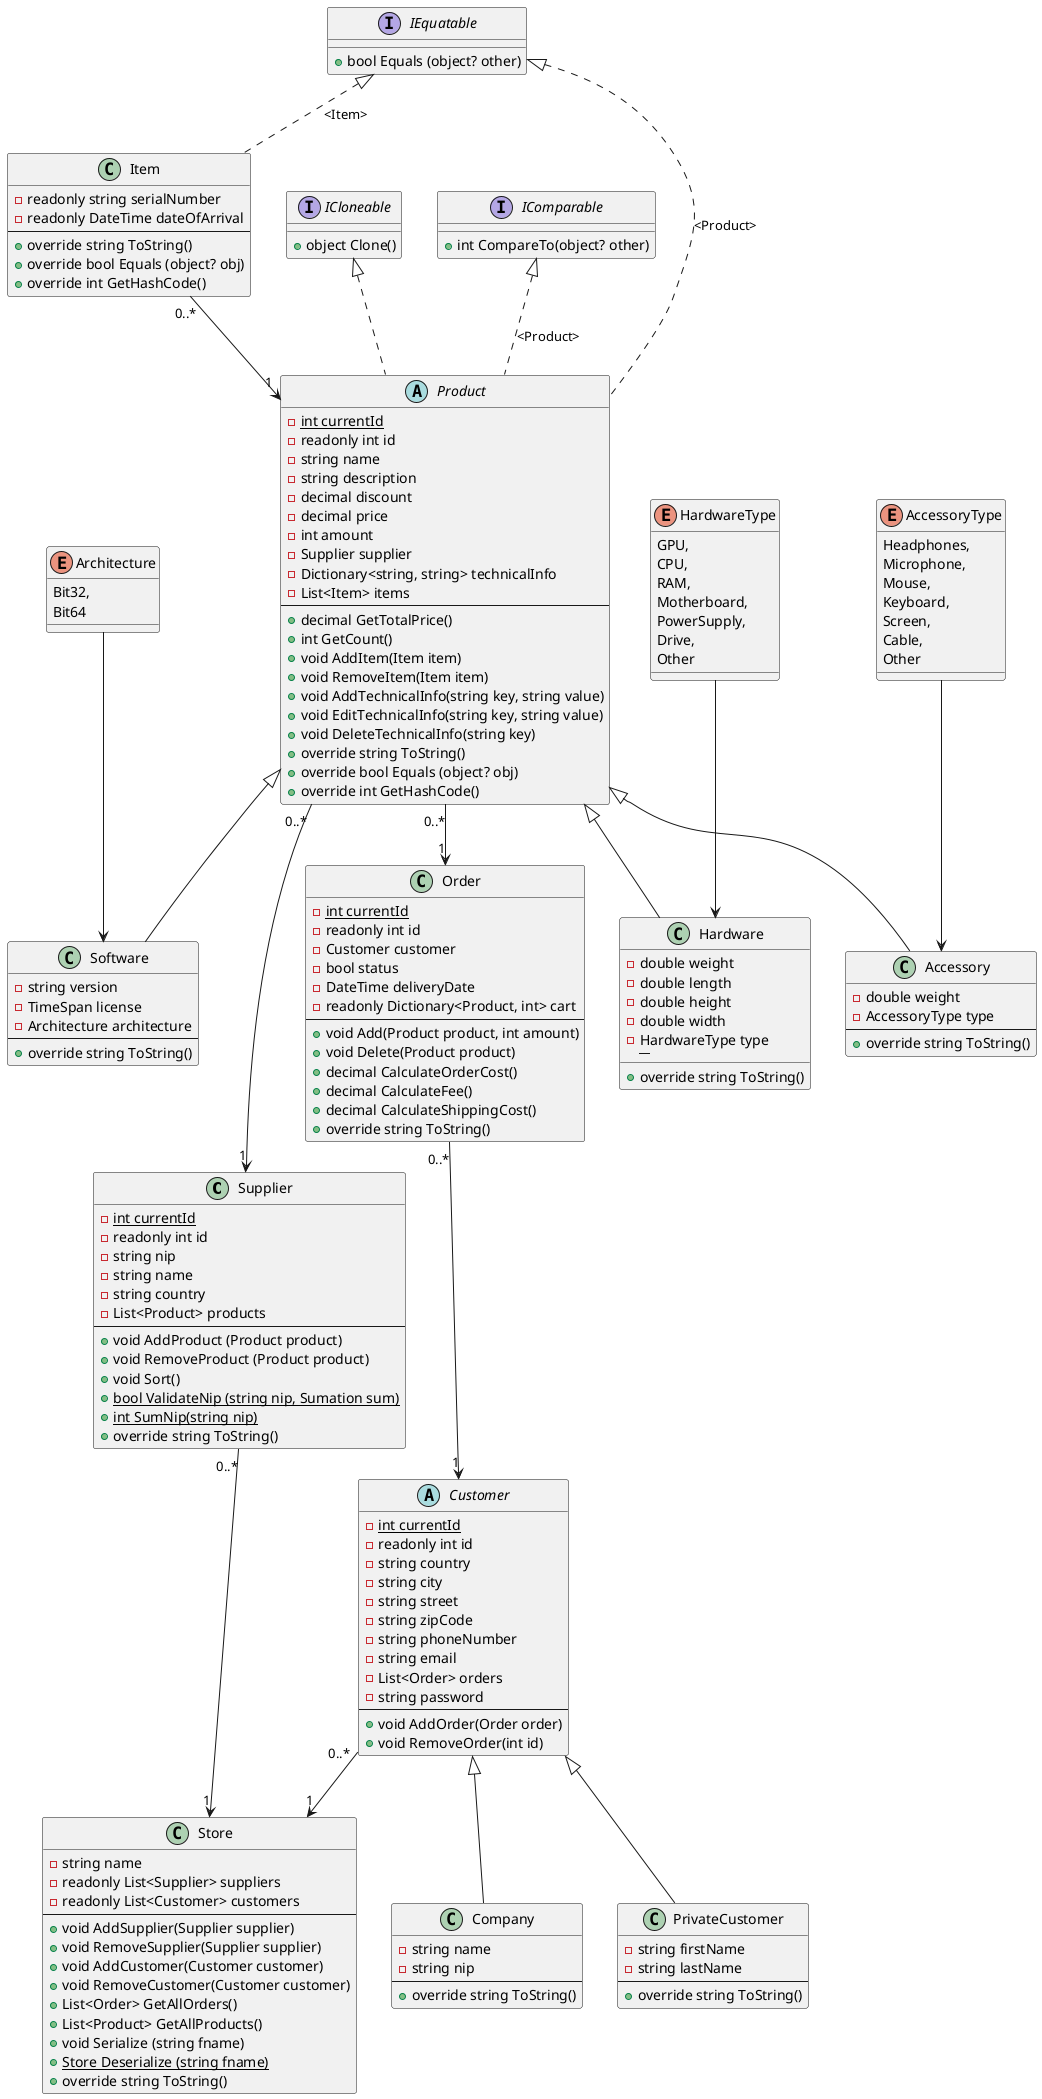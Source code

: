 @startuml Project
class Supplier {
  -{static} int currentId
  -readonly int id
  -string nip
  -string name
  -string country
  -List<Product> products
  ----
  + void AddProduct (Product product)
  + void RemoveProduct (Product product)
  + void Sort()
  + {static} bool ValidateNip (string nip, Sumation sum)
  + {static} int SumNip(string nip)
  + override string ToString()
}

class Company {
  -string name
  -string nip
  ----
  + override string ToString()
}

class PrivateCustomer{
  -string firstName
  -string lastName
  ----
  + override string ToString()
}

abstract Customer {
  -{static} int currentId
  -readonly int id
  -string country
  -string city
  -string street
  -string zipCode
  -string phoneNumber
  -string email
  -List<Order> orders
  -string password
  ----
  + void AddOrder(Order order)
  + void RemoveOrder(int id)
}

class Order {
  -{static} int currentId
  -readonly int id
  -Customer customer
  -bool status
  -DateTime deliveryDate
  -readonly Dictionary<Product, int> cart
  ----
  + void Add(Product product, int amount)
  + void Delete(Product product)
  + decimal CalculateOrderCost()
  + decimal CalculateFee()
  + decimal CalculateShippingCost()
  + override string ToString()
}

abstract Product{
  -{static} int currentId
  -readonly int id
  -string name
  -string description
  -decimal discount
  -decimal price
  -int amount
  -Supplier supplier
  -Dictionary<string, string> technicalInfo
  -List<Item> items
  ----
  + decimal GetTotalPrice()
  + int GetCount()
  + void AddItem(Item item)
  + void RemoveItem(Item item)
  + void AddTechnicalInfo(string key, string value)
  + void EditTechnicalInfo(string key, string value)
  + void DeleteTechnicalInfo(string key)
  + override string ToString()
  + override bool Equals (object? obj)
  + override int GetHashCode()
}

class Item{
  - readonly string serialNumber
  - readonly DateTime dateOfArrival
  ----
  + override string ToString()
  + override bool Equals (object? obj)
  + override int GetHashCode()
}

class Store{
  - string name
  - readonly List<Supplier> suppliers
  - readonly List<Customer> customers
  ----
  + void AddSupplier(Supplier supplier)
  + void RemoveSupplier(Supplier supplier)
  + void AddCustomer(Customer customer)
  + void RemoveCustomer(Customer customer) 
  + List<Order> GetAllOrders()
  + List<Product> GetAllProducts()
  + void Serialize (string fname)
  + {static} Store Deserialize (string fname)
  + override string ToString()
}

enum HardwareType{
  GPU,
  CPU,
  RAM,
  Motherboard,
  PowerSupply,
  Drive,
  Other
}

enum AccessoryType{
  Headphones,
  Microphone,
  Mouse,
  Keyboard,
  Screen,
  Cable,
  Other
}

enum Architecture{
  Bit32,
  Bit64
}

class Hardware{
  -double weight
  -double length
  -double height
  -double width
  -HardwareType type
  ---- 
  + override string ToString()
}

class Software{
  -string version
  -TimeSpan license
  -Architecture architecture
  ----
  + override string ToString()
}

class Accessory{
  -double weight
  -AccessoryType type
  ----
  + override string ToString()
}

interface ICloneable{
  + object Clone()
}

interface IComparable{
  + int CompareTo(object? other)
}

interface IEquatable{
  + bool Equals (object? other)
}

IEquatable <|-[dashed]- Item : "<Item>"
IComparable <|-[dashed]- Product : "<Product>"
IEquatable <|-[dashed]- Product : "<Product>"
abstract Product implements ICloneable
HardwareType --> Hardware
AccessoryType --> Accessory
Architecture --> Software
Product <|-- Accessory
Product <|-- Software
Product <|-- Hardware
Customer	<|-- Company
Customer	<|-- PrivateCustomer
Supplier "0..*" --> "1" Store
Customer "0..*" --> "1" Store
Product "0..*" --> "1" Order
Product "0..*" --> "1" Supplier
Order "0..*" --> "1" Customer
Item "0..*" --> "1" Product
@enduml